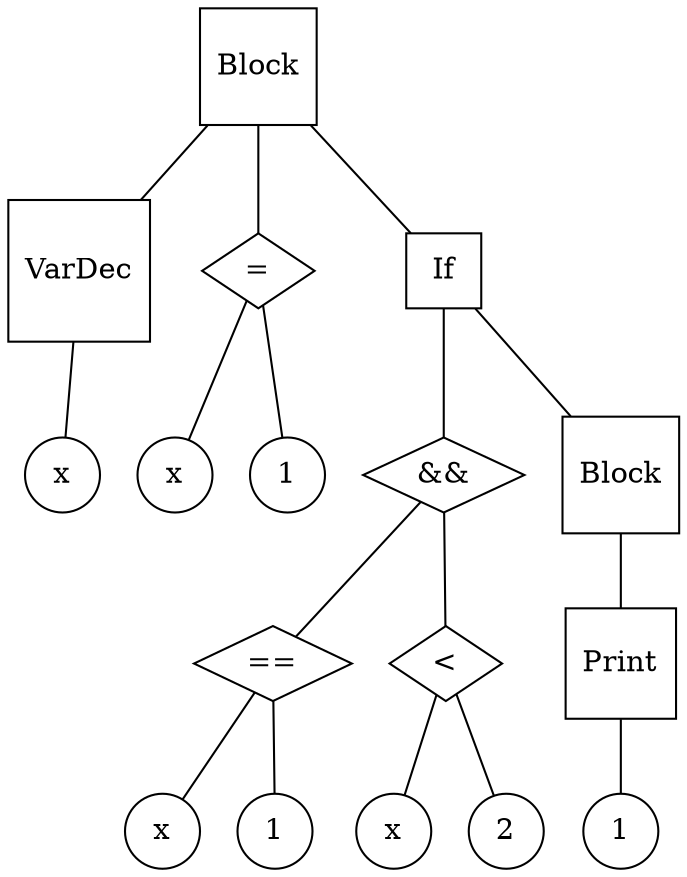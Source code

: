 graph g {
n0 [label = "Block", shape="square"]
n1 [label = "VarDec", shape="square"]
n2 [label = "x", shape="circle"]
n3 [label = "x", shape="circle"]
n4 [label = "=", shape="diamond"]
n5 [label = "1", shape="circle"]
n6 [label = "If", shape="square"]
n7 [label = "x", shape="circle"]
n8 [label = "==", shape="diamond"]
n9 [label = "1", shape="circle"]
n10 [label = "&&", shape="diamond"]
n11 [label = "x", shape="circle"]
n12 [label = "<", shape="diamond"]
n13 [label = "2", shape="circle"]
n14 [label = "Block", shape="square"]
n15 [label = "Print", shape="square"]
n16 [label = "1", shape="circle"]

"n1" -- "n2"
"n0" -- "n1"
"n4" -- "n3"
"n4" -- "n5"
"n0" -- "n4"
"n8" -- "n7"
"n8" -- "n9"
"n10" -- "n8"
"n12" -- "n11"
"n12" -- "n13"
"n10" -- "n12"
"n6" -- "n10"
"n15" -- "n16"
"n14" -- "n15"
"n6" -- "n14"
"n0" -- "n6"
}